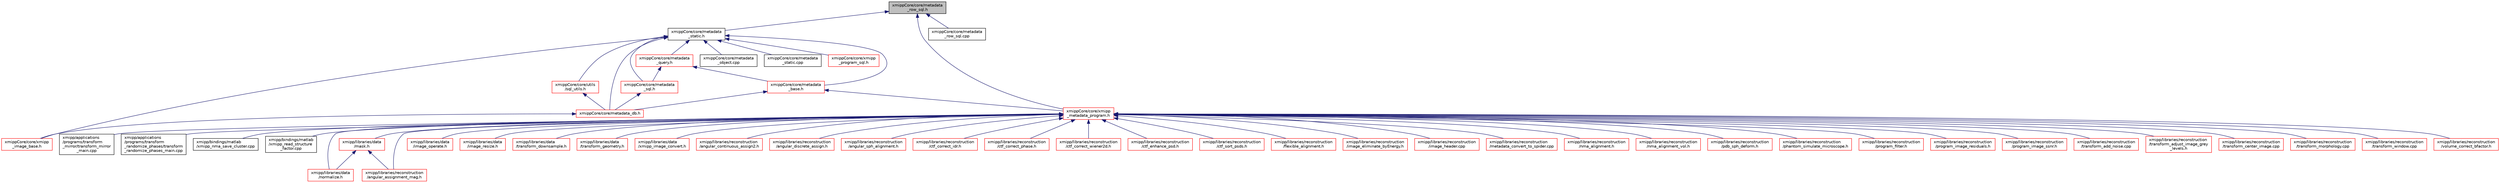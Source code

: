 digraph "xmippCore/core/metadata_row_sql.h"
{
  edge [fontname="Helvetica",fontsize="10",labelfontname="Helvetica",labelfontsize="10"];
  node [fontname="Helvetica",fontsize="10",shape=record];
  Node11 [label="xmippCore/core/metadata\l_row_sql.h",height=0.2,width=0.4,color="black", fillcolor="grey75", style="filled", fontcolor="black"];
  Node11 -> Node12 [dir="back",color="midnightblue",fontsize="10",style="solid",fontname="Helvetica"];
  Node12 [label="xmippCore/core/metadata\l_static.h",height=0.2,width=0.4,color="black", fillcolor="white", style="filled",URL="$metadata__static_8h.html"];
  Node12 -> Node13 [dir="back",color="midnightblue",fontsize="10",style="solid",fontname="Helvetica"];
  Node13 [label="xmippCore/core/xmipp\l_image_base.h",height=0.2,width=0.4,color="red", fillcolor="white", style="filled",URL="$xmipp__image__base_8h.html"];
  Node12 -> Node652 [dir="back",color="midnightblue",fontsize="10",style="solid",fontname="Helvetica"];
  Node652 [label="xmippCore/core/metadata\l_base.h",height=0.2,width=0.4,color="red", fillcolor="white", style="filled",URL="$metadata__base_8h.html"];
  Node652 -> Node655 [dir="back",color="midnightblue",fontsize="10",style="solid",fontname="Helvetica"];
  Node655 [label="xmippCore/core/metadata_db.h",height=0.2,width=0.4,color="red", fillcolor="white", style="filled",URL="$metadata__db_8h.html"];
  Node655 -> Node13 [dir="back",color="midnightblue",fontsize="10",style="solid",fontname="Helvetica"];
  Node652 -> Node758 [dir="back",color="midnightblue",fontsize="10",style="solid",fontname="Helvetica"];
  Node758 [label="xmippCore/core/xmipp\l_metadata_program.h",height=0.2,width=0.4,color="red", fillcolor="white", style="filled",URL="$xmipp__metadata__program_8h.html"];
  Node758 -> Node623 [dir="back",color="midnightblue",fontsize="10",style="solid",fontname="Helvetica"];
  Node623 [label="xmipp/applications\l/programs/transform\l_mirror/transform_mirror\l_main.cpp",height=0.2,width=0.4,color="black", fillcolor="white", style="filled",URL="$transform__mirror__main_8cpp.html"];
  Node758 -> Node24 [dir="back",color="midnightblue",fontsize="10",style="solid",fontname="Helvetica"];
  Node24 [label="xmipp/applications\l/programs/transform\l_randomize_phases/transform\l_randomize_phases_main.cpp",height=0.2,width=0.4,color="black", fillcolor="white", style="filled",URL="$transform__randomize__phases__main_8cpp.html"];
  Node758 -> Node759 [dir="back",color="midnightblue",fontsize="10",style="solid",fontname="Helvetica"];
  Node759 [label="xmipp/bindings/matlab\l/xmipp_nma_save_cluster.cpp",height=0.2,width=0.4,color="black", fillcolor="white", style="filled",URL="$xmipp__nma__save__cluster_8cpp.html"];
  Node758 -> Node760 [dir="back",color="midnightblue",fontsize="10",style="solid",fontname="Helvetica"];
  Node760 [label="xmipp/bindings/matlab\l/xmipp_read_structure\l_factor.cpp",height=0.2,width=0.4,color="black", fillcolor="white", style="filled",URL="$xmipp__read__structure__factor_8cpp.html"];
  Node758 -> Node75 [dir="back",color="midnightblue",fontsize="10",style="solid",fontname="Helvetica"];
  Node75 [label="xmipp/libraries/data\l/mask.h",height=0.2,width=0.4,color="red", fillcolor="white", style="filled",URL="$mask_8h.html"];
  Node75 -> Node85 [dir="back",color="midnightblue",fontsize="10",style="solid",fontname="Helvetica"];
  Node85 [label="xmipp/libraries/data\l/normalize.h",height=0.2,width=0.4,color="red", fillcolor="white", style="filled",URL="$normalize_8h.html"];
  Node75 -> Node107 [dir="back",color="midnightblue",fontsize="10",style="solid",fontname="Helvetica"];
  Node107 [label="xmipp/libraries/reconstruction\l/angular_assignment_mag.h",height=0.2,width=0.4,color="red", fillcolor="white", style="filled",URL="$angular__assignment__mag_8h.html"];
  Node758 -> Node423 [dir="back",color="midnightblue",fontsize="10",style="solid",fontname="Helvetica"];
  Node423 [label="xmipp/libraries/data\l/image_operate.h",height=0.2,width=0.4,color="red", fillcolor="white", style="filled",URL="$image__operate_8h.html"];
  Node758 -> Node625 [dir="back",color="midnightblue",fontsize="10",style="solid",fontname="Helvetica"];
  Node625 [label="xmipp/libraries/data\l/image_resize.h",height=0.2,width=0.4,color="red", fillcolor="white", style="filled",URL="$image__resize_8h.html"];
  Node758 -> Node85 [dir="back",color="midnightblue",fontsize="10",style="solid",fontname="Helvetica"];
  Node758 -> Node761 [dir="back",color="midnightblue",fontsize="10",style="solid",fontname="Helvetica"];
  Node761 [label="xmipp/libraries/data\l/transform_downsample.h",height=0.2,width=0.4,color="red", fillcolor="white", style="filled",URL="$transform__downsample_8h.html"];
  Node758 -> Node432 [dir="back",color="midnightblue",fontsize="10",style="solid",fontname="Helvetica"];
  Node432 [label="xmipp/libraries/data\l/transform_geometry.h",height=0.2,width=0.4,color="red", fillcolor="white", style="filled",URL="$transform__geometry_8h.html"];
  Node758 -> Node630 [dir="back",color="midnightblue",fontsize="10",style="solid",fontname="Helvetica"];
  Node630 [label="xmipp/libraries/data\l/xmipp_image_convert.h",height=0.2,width=0.4,color="red", fillcolor="white", style="filled",URL="$xmipp__image__convert_8h.html"];
  Node758 -> Node107 [dir="back",color="midnightblue",fontsize="10",style="solid",fontname="Helvetica"];
  Node758 -> Node312 [dir="back",color="midnightblue",fontsize="10",style="solid",fontname="Helvetica"];
  Node312 [label="xmipp/libraries/reconstruction\l/angular_continuous_assign2.h",height=0.2,width=0.4,color="red", fillcolor="white", style="filled",URL="$angular__continuous__assign2_8h.html"];
  Node758 -> Node692 [dir="back",color="midnightblue",fontsize="10",style="solid",fontname="Helvetica"];
  Node692 [label="xmipp/libraries/reconstruction\l/angular_discrete_assign.h",height=0.2,width=0.4,color="red", fillcolor="white", style="filled",URL="$angular__discrete__assign_8h.html"];
  Node758 -> Node316 [dir="back",color="midnightblue",fontsize="10",style="solid",fontname="Helvetica"];
  Node316 [label="xmipp/libraries/reconstruction\l/angular_sph_alignment.h",height=0.2,width=0.4,color="red", fillcolor="white", style="filled",URL="$angular__sph__alignment_8h.html"];
  Node758 -> Node320 [dir="back",color="midnightblue",fontsize="10",style="solid",fontname="Helvetica"];
  Node320 [label="xmipp/libraries/reconstruction\l/ctf_correct_idr.h",height=0.2,width=0.4,color="red", fillcolor="white", style="filled",URL="$ctf__correct__idr_8h.html"];
  Node758 -> Node466 [dir="back",color="midnightblue",fontsize="10",style="solid",fontname="Helvetica"];
  Node466 [label="xmipp/libraries/reconstruction\l/ctf_correct_phase.h",height=0.2,width=0.4,color="red", fillcolor="white", style="filled",URL="$ctf__correct__phase_8h.html"];
  Node758 -> Node378 [dir="back",color="midnightblue",fontsize="10",style="solid",fontname="Helvetica"];
  Node378 [label="xmipp/libraries/reconstruction\l/ctf_correct_wiener2d.h",height=0.2,width=0.4,color="red", fillcolor="white", style="filled",URL="$ctf__correct__wiener2d_8h.html"];
  Node758 -> Node763 [dir="back",color="midnightblue",fontsize="10",style="solid",fontname="Helvetica"];
  Node763 [label="xmipp/libraries/reconstruction\l/ctf_enhance_psd.h",height=0.2,width=0.4,color="red", fillcolor="white", style="filled",URL="$ctf__enhance__psd_8h.html"];
  Node758 -> Node766 [dir="back",color="midnightblue",fontsize="10",style="solid",fontname="Helvetica"];
  Node766 [label="xmipp/libraries/reconstruction\l/ctf_sort_psds.h",height=0.2,width=0.4,color="red", fillcolor="white", style="filled",URL="$ctf__sort__psds_8h.html"];
  Node758 -> Node707 [dir="back",color="midnightblue",fontsize="10",style="solid",fontname="Helvetica"];
  Node707 [label="xmipp/libraries/reconstruction\l/flexible_alignment.h",height=0.2,width=0.4,color="red", fillcolor="white", style="filled",URL="$flexible__alignment_8h.html"];
  Node758 -> Node768 [dir="back",color="midnightblue",fontsize="10",style="solid",fontname="Helvetica"];
  Node768 [label="xmipp/libraries/reconstruction\l/image_eliminate_byEnergy.h",height=0.2,width=0.4,color="red", fillcolor="white", style="filled",URL="$image__eliminate__byEnergy_8h.html"];
  Node758 -> Node633 [dir="back",color="midnightblue",fontsize="10",style="solid",fontname="Helvetica"];
  Node633 [label="xmipp/libraries/reconstruction\l/image_header.cpp",height=0.2,width=0.4,color="red", fillcolor="white", style="filled",URL="$image__header_8cpp.html"];
  Node758 -> Node447 [dir="back",color="midnightblue",fontsize="10",style="solid",fontname="Helvetica"];
  Node447 [label="xmipp/libraries/reconstruction\l/metadata_convert_to_spider.cpp",height=0.2,width=0.4,color="red", fillcolor="white", style="filled",URL="$metadata__convert__to__spider_8cpp.html"];
  Node758 -> Node709 [dir="back",color="midnightblue",fontsize="10",style="solid",fontname="Helvetica"];
  Node709 [label="xmipp/libraries/reconstruction\l/nma_alignment.h",height=0.2,width=0.4,color="red", fillcolor="white", style="filled",URL="$nma__alignment_8h.html"];
  Node758 -> Node515 [dir="back",color="midnightblue",fontsize="10",style="solid",fontname="Helvetica"];
  Node515 [label="xmipp/libraries/reconstruction\l/nma_alignment_vol.h",height=0.2,width=0.4,color="red", fillcolor="white", style="filled",URL="$nma__alignment__vol_8h.html"];
  Node758 -> Node770 [dir="back",color="midnightblue",fontsize="10",style="solid",fontname="Helvetica"];
  Node770 [label="xmipp/libraries/reconstruction\l/pdb_sph_deform.h",height=0.2,width=0.4,color="red", fillcolor="white", style="filled",URL="$pdb__sph__deform_8h.html"];
  Node758 -> Node336 [dir="back",color="midnightblue",fontsize="10",style="solid",fontname="Helvetica"];
  Node336 [label="xmipp/libraries/reconstruction\l/phantom_simulate_microscope.h",height=0.2,width=0.4,color="red", fillcolor="white", style="filled",URL="$phantom__simulate__microscope_8h.html"];
  Node758 -> Node526 [dir="back",color="midnightblue",fontsize="10",style="solid",fontname="Helvetica"];
  Node526 [label="xmipp/libraries/reconstruction\l/program_filter.h",height=0.2,width=0.4,color="red", fillcolor="white", style="filled",URL="$program__filter_8h.html"];
  Node758 -> Node529 [dir="back",color="midnightblue",fontsize="10",style="solid",fontname="Helvetica"];
  Node529 [label="xmipp/libraries/reconstruction\l/program_image_residuals.h",height=0.2,width=0.4,color="red", fillcolor="white", style="filled",URL="$program__image__residuals_8h.html"];
  Node758 -> Node531 [dir="back",color="midnightblue",fontsize="10",style="solid",fontname="Helvetica"];
  Node531 [label="xmipp/libraries/reconstruction\l/program_image_ssnr.h",height=0.2,width=0.4,color="red", fillcolor="white", style="filled",URL="$program__image__ssnr_8h.html"];
  Node758 -> Node561 [dir="back",color="midnightblue",fontsize="10",style="solid",fontname="Helvetica"];
  Node561 [label="xmipp/libraries/reconstruction\l/transform_add_noise.cpp",height=0.2,width=0.4,color="red", fillcolor="white", style="filled",URL="$transform__add__noise_8cpp.html"];
  Node758 -> Node343 [dir="back",color="midnightblue",fontsize="10",style="solid",fontname="Helvetica"];
  Node343 [label="xmipp/libraries/reconstruction\l/transform_adjust_image_grey\l_levels.h",height=0.2,width=0.4,color="red", fillcolor="white", style="filled",URL="$transform__adjust__image__grey__levels_8h.html"];
  Node758 -> Node403 [dir="back",color="midnightblue",fontsize="10",style="solid",fontname="Helvetica"];
  Node403 [label="xmipp/libraries/reconstruction\l/transform_center_image.cpp",height=0.2,width=0.4,color="red", fillcolor="white", style="filled",URL="$transform__center__image_8cpp.html"];
  Node758 -> Node405 [dir="back",color="midnightblue",fontsize="10",style="solid",fontname="Helvetica"];
  Node405 [label="xmipp/libraries/reconstruction\l/transform_morphology.cpp",height=0.2,width=0.4,color="red", fillcolor="white", style="filled",URL="$transform__morphology_8cpp.html"];
  Node758 -> Node438 [dir="back",color="midnightblue",fontsize="10",style="solid",fontname="Helvetica"];
  Node438 [label="xmipp/libraries/reconstruction\l/transform_window.cpp",height=0.2,width=0.4,color="red", fillcolor="white", style="filled",URL="$transform__window_8cpp.html"];
  Node758 -> Node773 [dir="back",color="midnightblue",fontsize="10",style="solid",fontname="Helvetica"];
  Node773 [label="xmipp/libraries/reconstruction\l/volume_correct_bfactor.h",height=0.2,width=0.4,color="red", fillcolor="white", style="filled",URL="$volume__correct__bfactor_8h.html"];
  Node12 -> Node783 [dir="back",color="midnightblue",fontsize="10",style="solid",fontname="Helvetica"];
  Node783 [label="xmippCore/core/metadata\l_query.h",height=0.2,width=0.4,color="red", fillcolor="white", style="filled",URL="$metadata__query_8h.html"];
  Node783 -> Node652 [dir="back",color="midnightblue",fontsize="10",style="solid",fontname="Helvetica"];
  Node783 -> Node784 [dir="back",color="midnightblue",fontsize="10",style="solid",fontname="Helvetica"];
  Node784 [label="xmippCore/core/metadata\l_sql.h",height=0.2,width=0.4,color="red", fillcolor="white", style="filled",URL="$metadata__sql_8h.html"];
  Node784 -> Node655 [dir="back",color="midnightblue",fontsize="10",style="solid",fontname="Helvetica"];
  Node12 -> Node655 [dir="back",color="midnightblue",fontsize="10",style="solid",fontname="Helvetica"];
  Node12 -> Node784 [dir="back",color="midnightblue",fontsize="10",style="solid",fontname="Helvetica"];
  Node12 -> Node786 [dir="back",color="midnightblue",fontsize="10",style="solid",fontname="Helvetica"];
  Node786 [label="xmippCore/core/utils\l/sql_utils.h",height=0.2,width=0.4,color="red", fillcolor="white", style="filled",URL="$sql__utils_8h.html"];
  Node786 -> Node655 [dir="back",color="midnightblue",fontsize="10",style="solid",fontname="Helvetica"];
  Node12 -> Node788 [dir="back",color="midnightblue",fontsize="10",style="solid",fontname="Helvetica"];
  Node788 [label="xmippCore/core/metadata\l_object.cpp",height=0.2,width=0.4,color="black", fillcolor="white", style="filled",URL="$metadata__object_8cpp.html"];
  Node12 -> Node789 [dir="back",color="midnightblue",fontsize="10",style="solid",fontname="Helvetica"];
  Node789 [label="xmippCore/core/metadata\l_static.cpp",height=0.2,width=0.4,color="black", fillcolor="white", style="filled",URL="$metadata__static_8cpp.html"];
  Node12 -> Node790 [dir="back",color="midnightblue",fontsize="10",style="solid",fontname="Helvetica"];
  Node790 [label="xmippCore/core/xmipp\l_program_sql.h",height=0.2,width=0.4,color="red", fillcolor="white", style="filled",URL="$xmipp__program__sql_8h.html"];
  Node11 -> Node793 [dir="back",color="midnightblue",fontsize="10",style="solid",fontname="Helvetica"];
  Node793 [label="xmippCore/core/metadata\l_row_sql.cpp",height=0.2,width=0.4,color="black", fillcolor="white", style="filled",URL="$metadata__row__sql_8cpp.html"];
  Node11 -> Node758 [dir="back",color="midnightblue",fontsize="10",style="solid",fontname="Helvetica"];
}
